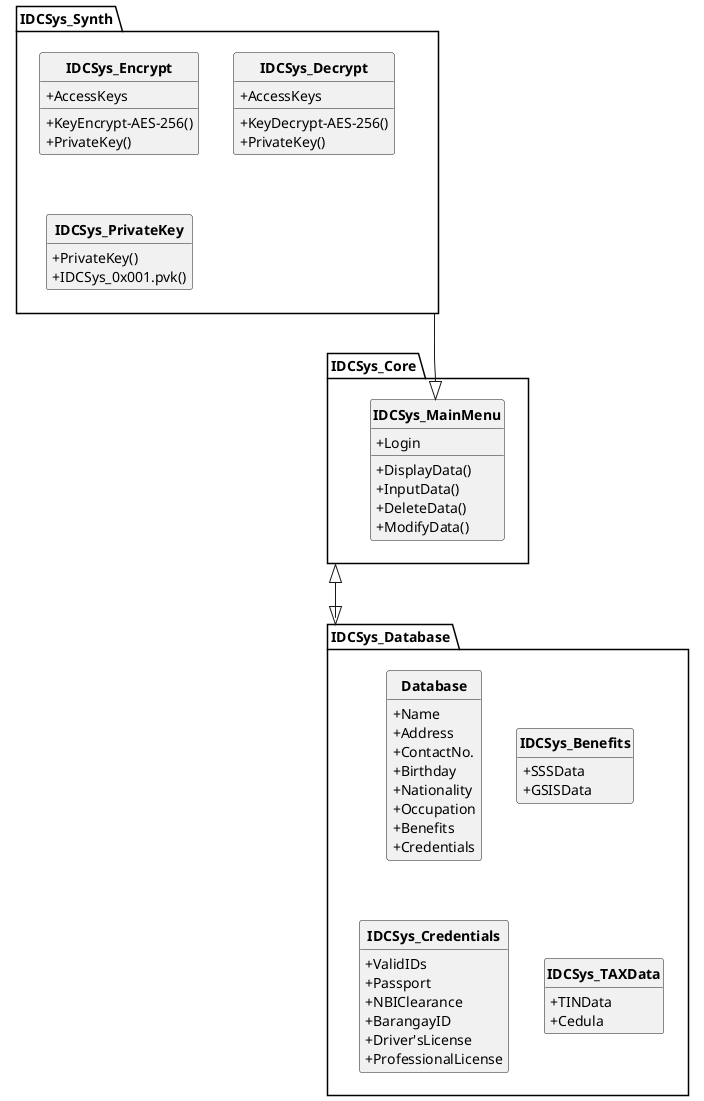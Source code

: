 @startuml
skinparam style strictuml
skinparam classAttributeIconSize 0
skinparam classFontStyle bold
hide empty members

hide empty methods

package "IDCSys_Synth"{
class "IDCSys_Encrypt"
class "IDCSys_Decrypt"
class "IDCSys_PrivateKey"
"IDCSys_Encrypt" : +AccessKeys
"IDCSys_Encrypt" : +KeyEncrypt-AES-256()
"IDCSys_Encrypt" : +PrivateKey()
"IDCSys_Decrypt" : +AccessKeys
"IDCSys_Decrypt" : +KeyDecrypt-AES-256()
"IDCSys_Decrypt" : +PrivateKey()
"IDCSys_PrivateKey" : +PrivateKey()
"IDCSys_PrivateKey" : +IDCSys_0x001.pvk()
}

package "IDCSys_Core"{
class "IDCSys_MainMenu"
"IDCSys_MainMenu" : +Login
"IDCSys_MainMenu" : +DisplayData()
"IDCSys_MainMenu" : +InputData()
"IDCSys_MainMenu" : +DeleteData()
"IDCSys_MainMenu" : +ModifyData()

"IDCSys_Synth" ---|> "IDCSys_MainMenu"
}

package "IDCSys_Database"{
class "Database"
"Database" : +Name
"Database" : +Address
"Database" : +ContactNo.
"Database" : +Birthday
"Database" : +Nationality
"Database" : +Occupation
"Database" : +Benefits
"Database" : +Credentials

class "IDCSys_Benefits"
"IDCSys_Benefits" : +SSSData
"IDCSys_Benefits" : +GSISData

class "IDCSys_Credentials"
"IDCSys_Credentials" : +ValidIDs
"IDCSys_Credentials" : +Passport
"IDCSys_Credentials" : +NBIClearance
"IDCSys_Credentials" : +BarangayID
"IDCSys_Credentials" : +Driver'sLicense
"IDCSys_Credentials" : +ProfessionalLicense

class "IDCSys_TAXData"
"IDCSys_TAXData" : +TINData
"IDCSys_TAXData" : +Cedula
}

"IDCSys_Core" <|---|> "IDCSys_Database"

@enduml
